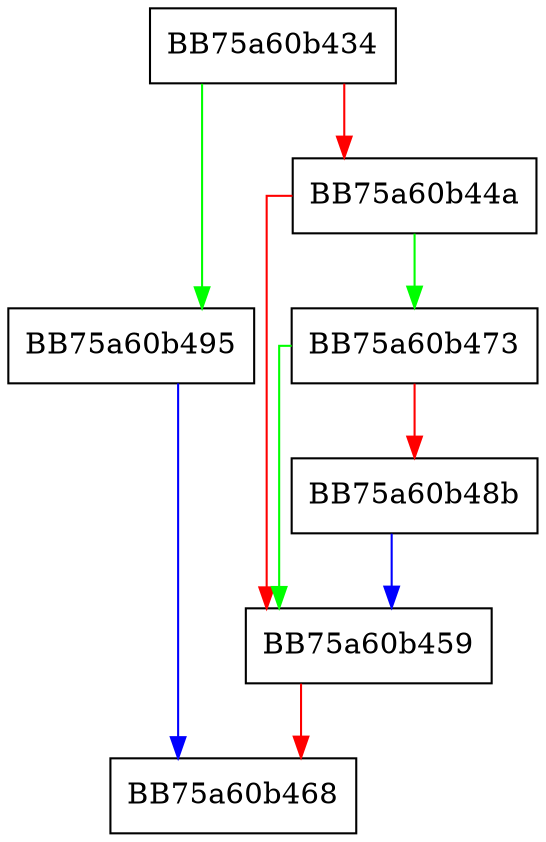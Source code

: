 digraph ConfigScanDelayIntervalMS {
  node [shape="box"];
  graph [splines=ortho];
  BB75a60b434 -> BB75a60b495 [color="green"];
  BB75a60b434 -> BB75a60b44a [color="red"];
  BB75a60b44a -> BB75a60b473 [color="green"];
  BB75a60b44a -> BB75a60b459 [color="red"];
  BB75a60b459 -> BB75a60b468 [color="red"];
  BB75a60b473 -> BB75a60b459 [color="green"];
  BB75a60b473 -> BB75a60b48b [color="red"];
  BB75a60b48b -> BB75a60b459 [color="blue"];
  BB75a60b495 -> BB75a60b468 [color="blue"];
}